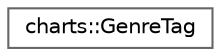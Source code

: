 digraph "Graphical Class Hierarchy"
{
 // LATEX_PDF_SIZE
  bgcolor="transparent";
  edge [fontname=Helvetica,fontsize=10,labelfontname=Helvetica,labelfontsize=10];
  node [fontname=Helvetica,fontsize=10,shape=box,height=0.2,width=0.4];
  rankdir="LR";
  Node0 [id="Node000000",label="charts::GenreTag",height=0.2,width=0.4,color="grey40", fillcolor="white", style="filled",URL="$structcharts_1_1GenreTag.html",tooltip=" "];
}
